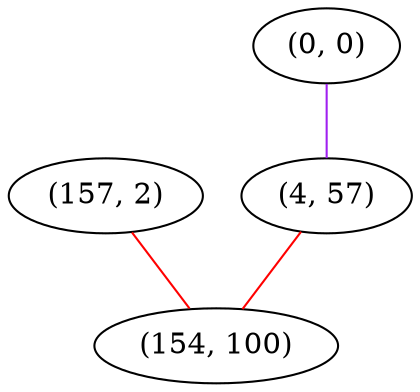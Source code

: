 graph "" {
"(157, 2)";
"(0, 0)";
"(4, 57)";
"(154, 100)";
"(157, 2)" -- "(154, 100)"  [color=red, key=0, weight=1];
"(0, 0)" -- "(4, 57)"  [color=purple, key=0, weight=4];
"(4, 57)" -- "(154, 100)"  [color=red, key=0, weight=1];
}
